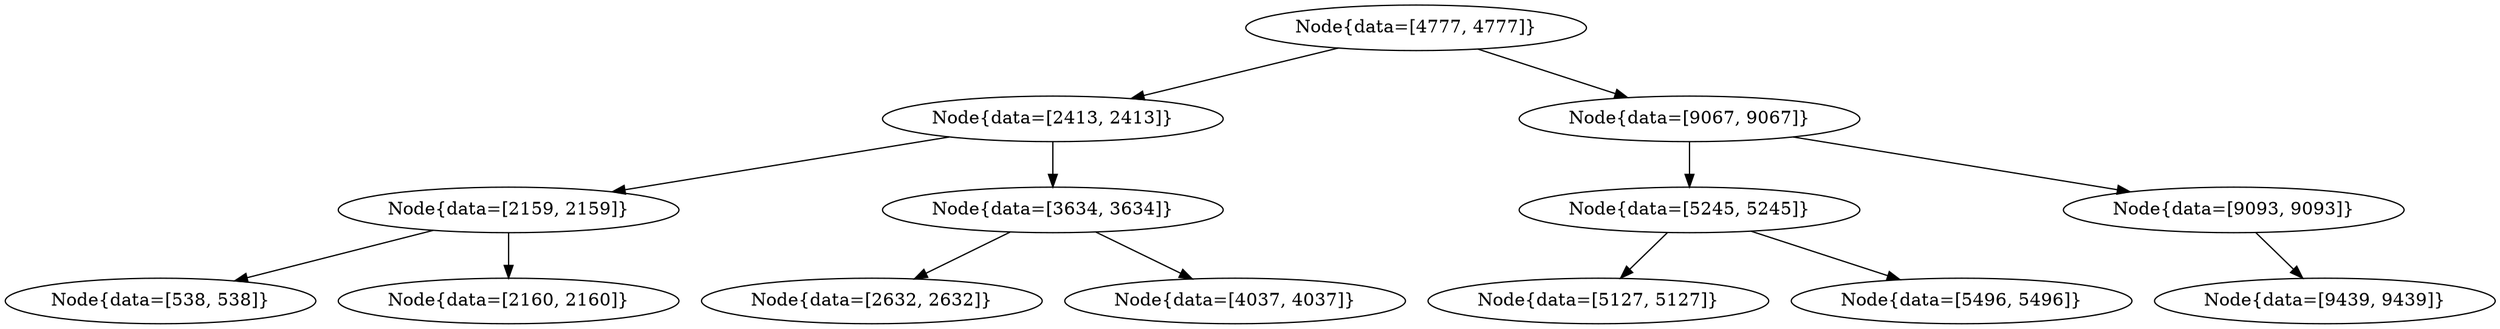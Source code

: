 digraph G{
2135050504 [label="Node{data=[4777, 4777]}"]
2135050504 -> 1836560264
1836560264 [label="Node{data=[2413, 2413]}"]
1836560264 -> 1347968103
1347968103 [label="Node{data=[2159, 2159]}"]
1347968103 -> 1132165019
1132165019 [label="Node{data=[538, 538]}"]
1347968103 -> 773618933
773618933 [label="Node{data=[2160, 2160]}"]
1836560264 -> 2118622545
2118622545 [label="Node{data=[3634, 3634]}"]
2118622545 -> 1819168154
1819168154 [label="Node{data=[2632, 2632]}"]
2118622545 -> 1949382691
1949382691 [label="Node{data=[4037, 4037]}"]
2135050504 -> 956766596
956766596 [label="Node{data=[9067, 9067]}"]
956766596 -> 2078848736
2078848736 [label="Node{data=[5245, 5245]}"]
2078848736 -> 1702114970
1702114970 [label="Node{data=[5127, 5127]}"]
2078848736 -> 410642999
410642999 [label="Node{data=[5496, 5496]}"]
956766596 -> 422775685
422775685 [label="Node{data=[9093, 9093]}"]
422775685 -> 668131829
668131829 [label="Node{data=[9439, 9439]}"]
}